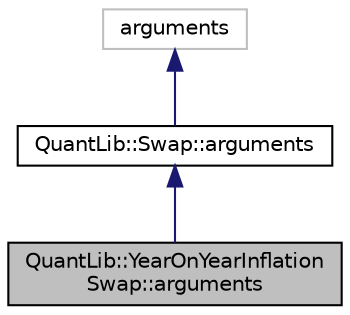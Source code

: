 digraph "QuantLib::YearOnYearInflationSwap::arguments"
{
  edge [fontname="Helvetica",fontsize="10",labelfontname="Helvetica",labelfontsize="10"];
  node [fontname="Helvetica",fontsize="10",shape=record];
  Node1 [label="QuantLib::YearOnYearInflation\lSwap::arguments",height=0.2,width=0.4,color="black", fillcolor="grey75", style="filled", fontcolor="black"];
  Node2 -> Node1 [dir="back",color="midnightblue",fontsize="10",style="solid"];
  Node2 [label="QuantLib::Swap::arguments",height=0.2,width=0.4,color="black", fillcolor="white", style="filled",URL="$class_quant_lib_1_1_swap_1_1arguments.html"];
  Node3 -> Node2 [dir="back",color="midnightblue",fontsize="10",style="solid"];
  Node3 [label="arguments",height=0.2,width=0.4,color="grey75", fillcolor="white", style="filled"];
}
